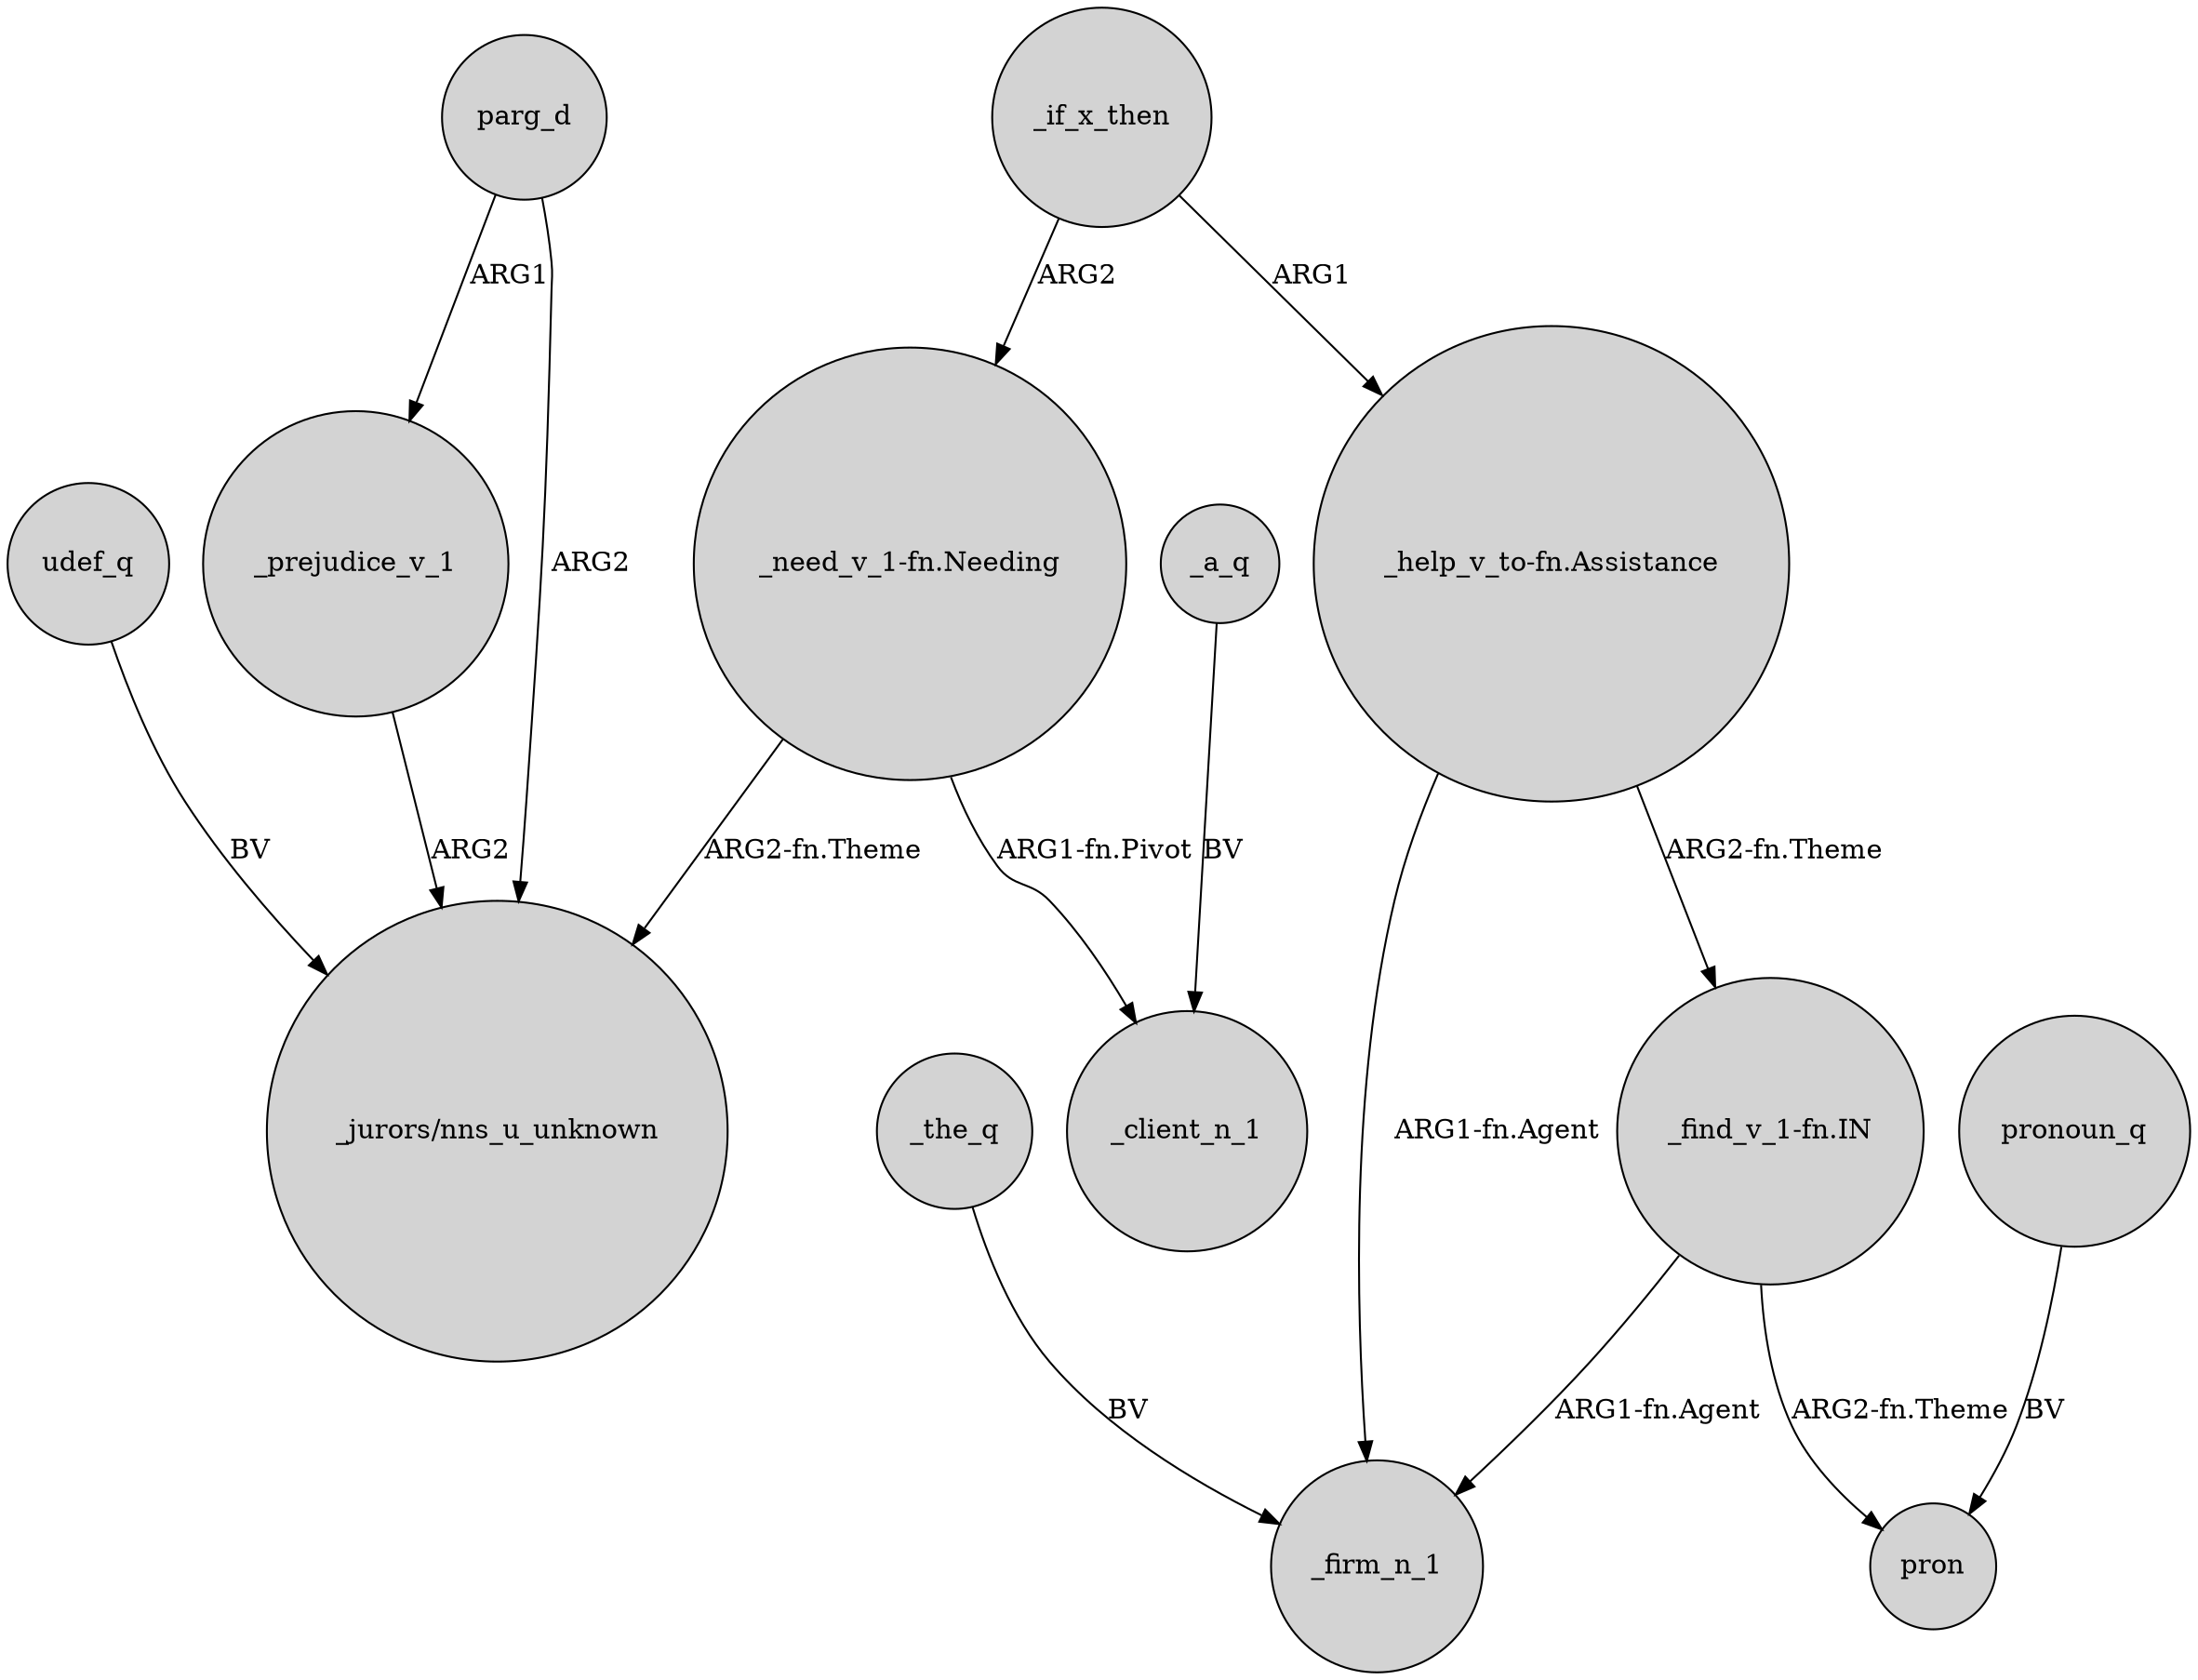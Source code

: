digraph {
	node [shape=circle style=filled]
	_if_x_then -> "_help_v_to-fn.Assistance" [label=ARG1]
	_prejudice_v_1 -> "_jurors/nns_u_unknown" [label=ARG2]
	parg_d -> "_jurors/nns_u_unknown" [label=ARG2]
	"_help_v_to-fn.Assistance" -> "_find_v_1-fn.IN" [label="ARG2-fn.Theme"]
	"_find_v_1-fn.IN" -> _firm_n_1 [label="ARG1-fn.Agent"]
	udef_q -> "_jurors/nns_u_unknown" [label=BV]
	_a_q -> _client_n_1 [label=BV]
	"_need_v_1-fn.Needing" -> "_jurors/nns_u_unknown" [label="ARG2-fn.Theme"]
	pronoun_q -> pron [label=BV]
	parg_d -> _prejudice_v_1 [label=ARG1]
	"_help_v_to-fn.Assistance" -> _firm_n_1 [label="ARG1-fn.Agent"]
	"_need_v_1-fn.Needing" -> _client_n_1 [label="ARG1-fn.Pivot"]
	_if_x_then -> "_need_v_1-fn.Needing" [label=ARG2]
	_the_q -> _firm_n_1 [label=BV]
	"_find_v_1-fn.IN" -> pron [label="ARG2-fn.Theme"]
}
